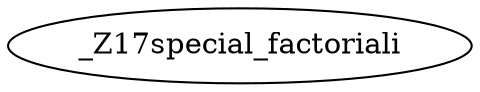 digraph CallGraph {
    // Nodes
    _Z17special_factoriali [label="_Z17special_factoriali"];

    // Edges
}
